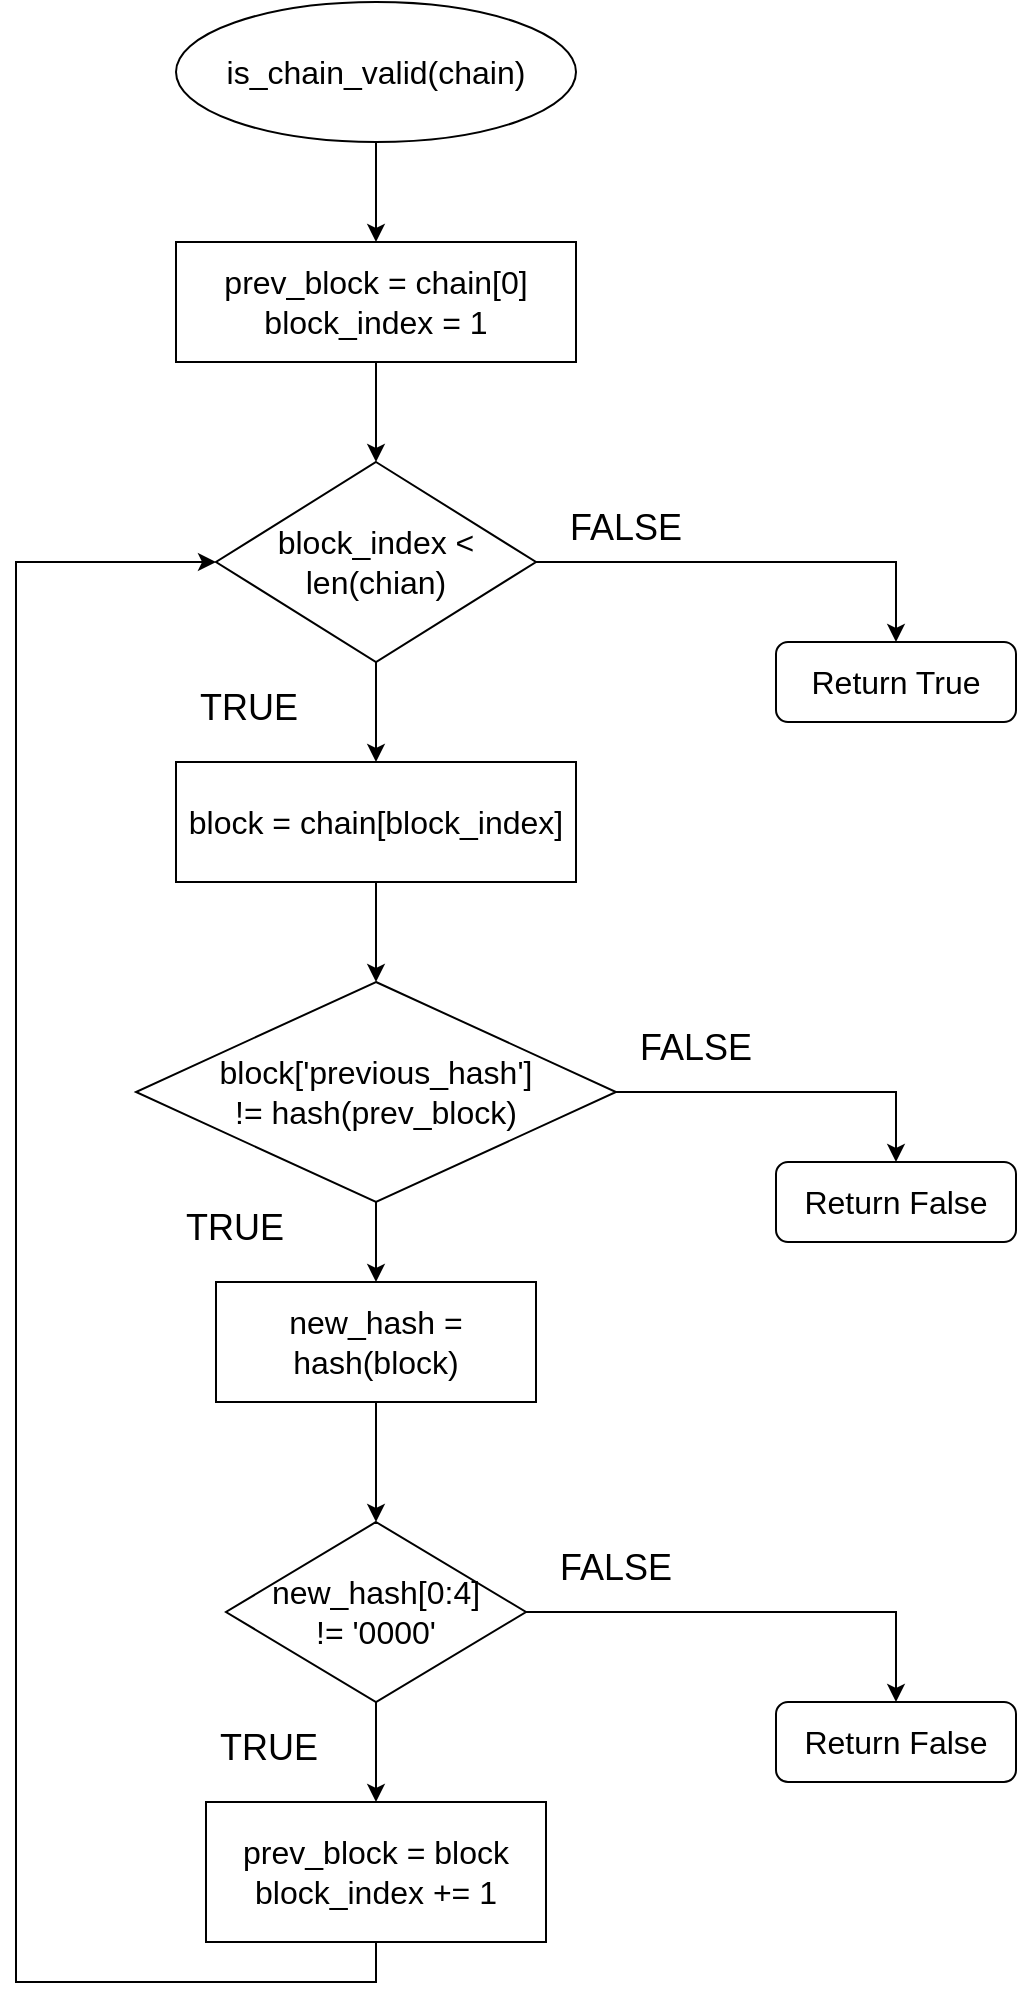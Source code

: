 <mxfile version="12.2.2" type="device" pages="1"><diagram id="9rCZtZiJebkyqqMV9K-w" name="Page-1"><mxGraphModel dx="854" dy="499" grid="1" gridSize="10" guides="1" tooltips="1" connect="1" arrows="1" fold="1" page="1" pageScale="1" pageWidth="827" pageHeight="1169" math="0" shadow="0"><root><mxCell id="0"/><mxCell id="1" parent="0"/><mxCell id="RnKvuiyi3y4ivBOEZRbm-3" style="edgeStyle=orthogonalEdgeStyle;rounded=0;orthogonalLoop=1;jettySize=auto;html=1;exitX=0.5;exitY=1;exitDx=0;exitDy=0;entryX=0.5;entryY=0;entryDx=0;entryDy=0;" edge="1" parent="1" source="RnKvuiyi3y4ivBOEZRbm-1" target="RnKvuiyi3y4ivBOEZRbm-2"><mxGeometry relative="1" as="geometry"/></mxCell><mxCell id="RnKvuiyi3y4ivBOEZRbm-1" value="&lt;font size=&quot;3&quot;&gt;is_chain_valid(chain)&lt;/font&gt;" style="ellipse;whiteSpace=wrap;html=1;" vertex="1" parent="1"><mxGeometry x="340" y="30" width="200" height="70" as="geometry"/></mxCell><mxCell id="RnKvuiyi3y4ivBOEZRbm-5" style="edgeStyle=orthogonalEdgeStyle;rounded=0;orthogonalLoop=1;jettySize=auto;html=1;exitX=0.5;exitY=1;exitDx=0;exitDy=0;entryX=0.5;entryY=0;entryDx=0;entryDy=0;" edge="1" parent="1" source="RnKvuiyi3y4ivBOEZRbm-2" target="RnKvuiyi3y4ivBOEZRbm-4"><mxGeometry relative="1" as="geometry"/></mxCell><mxCell id="RnKvuiyi3y4ivBOEZRbm-2" value="&lt;font size=&quot;3&quot;&gt;prev_block = chain[0]&lt;br&gt;block_index = 1&lt;br&gt;&lt;/font&gt;" style="rounded=0;whiteSpace=wrap;html=1;" vertex="1" parent="1"><mxGeometry x="340" y="150" width="200" height="60" as="geometry"/></mxCell><mxCell id="RnKvuiyi3y4ivBOEZRbm-7" style="edgeStyle=orthogonalEdgeStyle;rounded=0;orthogonalLoop=1;jettySize=auto;html=1;exitX=0.5;exitY=1;exitDx=0;exitDy=0;entryX=0.5;entryY=0;entryDx=0;entryDy=0;" edge="1" parent="1" source="RnKvuiyi3y4ivBOEZRbm-4" target="RnKvuiyi3y4ivBOEZRbm-6"><mxGeometry relative="1" as="geometry"/></mxCell><mxCell id="RnKvuiyi3y4ivBOEZRbm-27" style="edgeStyle=orthogonalEdgeStyle;rounded=0;orthogonalLoop=1;jettySize=auto;html=1;exitX=1;exitY=0.5;exitDx=0;exitDy=0;entryX=0.5;entryY=0;entryDx=0;entryDy=0;" edge="1" parent="1" source="RnKvuiyi3y4ivBOEZRbm-4" target="RnKvuiyi3y4ivBOEZRbm-26"><mxGeometry relative="1" as="geometry"/></mxCell><mxCell id="RnKvuiyi3y4ivBOEZRbm-4" value="&lt;font size=&quot;3&quot;&gt;block_index &amp;lt; len(chian)&lt;/font&gt;" style="rhombus;whiteSpace=wrap;html=1;" vertex="1" parent="1"><mxGeometry x="360" y="260" width="160" height="100" as="geometry"/></mxCell><mxCell id="RnKvuiyi3y4ivBOEZRbm-9" style="edgeStyle=orthogonalEdgeStyle;rounded=0;orthogonalLoop=1;jettySize=auto;html=1;exitX=0.5;exitY=1;exitDx=0;exitDy=0;entryX=0.5;entryY=0;entryDx=0;entryDy=0;" edge="1" parent="1" source="RnKvuiyi3y4ivBOEZRbm-6" target="RnKvuiyi3y4ivBOEZRbm-8"><mxGeometry relative="1" as="geometry"/></mxCell><mxCell id="RnKvuiyi3y4ivBOEZRbm-6" value="&lt;font size=&quot;3&quot;&gt;block = chain[block_index]&lt;/font&gt;" style="rounded=0;whiteSpace=wrap;html=1;" vertex="1" parent="1"><mxGeometry x="340" y="410" width="200" height="60" as="geometry"/></mxCell><mxCell id="RnKvuiyi3y4ivBOEZRbm-11" style="edgeStyle=orthogonalEdgeStyle;rounded=0;orthogonalLoop=1;jettySize=auto;html=1;exitX=0.5;exitY=1;exitDx=0;exitDy=0;entryX=0.5;entryY=0;entryDx=0;entryDy=0;" edge="1" parent="1" source="RnKvuiyi3y4ivBOEZRbm-8" target="RnKvuiyi3y4ivBOEZRbm-10"><mxGeometry relative="1" as="geometry"/></mxCell><mxCell id="RnKvuiyi3y4ivBOEZRbm-24" style="edgeStyle=orthogonalEdgeStyle;rounded=0;orthogonalLoop=1;jettySize=auto;html=1;exitX=1;exitY=0.5;exitDx=0;exitDy=0;entryX=0.5;entryY=0;entryDx=0;entryDy=0;" edge="1" parent="1" source="RnKvuiyi3y4ivBOEZRbm-8" target="RnKvuiyi3y4ivBOEZRbm-23"><mxGeometry relative="1" as="geometry"/></mxCell><mxCell id="RnKvuiyi3y4ivBOEZRbm-8" value="&lt;font size=&quot;3&quot;&gt;block['previous_hash'] &lt;br&gt;!= hash(prev_block)&lt;/font&gt;" style="rhombus;whiteSpace=wrap;html=1;" vertex="1" parent="1"><mxGeometry x="320" y="520" width="240" height="110" as="geometry"/></mxCell><mxCell id="RnKvuiyi3y4ivBOEZRbm-14" style="edgeStyle=orthogonalEdgeStyle;rounded=0;orthogonalLoop=1;jettySize=auto;html=1;exitX=0.5;exitY=1;exitDx=0;exitDy=0;entryX=0.5;entryY=0;entryDx=0;entryDy=0;" edge="1" parent="1" source="RnKvuiyi3y4ivBOEZRbm-10" target="RnKvuiyi3y4ivBOEZRbm-12"><mxGeometry relative="1" as="geometry"/></mxCell><mxCell id="RnKvuiyi3y4ivBOEZRbm-10" value="&lt;font size=&quot;3&quot;&gt;new_hash = hash(block)&lt;/font&gt;" style="rounded=0;whiteSpace=wrap;html=1;" vertex="1" parent="1"><mxGeometry x="360" y="670" width="160" height="60" as="geometry"/></mxCell><mxCell id="RnKvuiyi3y4ivBOEZRbm-16" style="edgeStyle=orthogonalEdgeStyle;rounded=0;orthogonalLoop=1;jettySize=auto;html=1;exitX=0.5;exitY=1;exitDx=0;exitDy=0;entryX=0.5;entryY=0;entryDx=0;entryDy=0;" edge="1" parent="1" source="RnKvuiyi3y4ivBOEZRbm-12" target="RnKvuiyi3y4ivBOEZRbm-15"><mxGeometry relative="1" as="geometry"/></mxCell><mxCell id="RnKvuiyi3y4ivBOEZRbm-19" style="edgeStyle=orthogonalEdgeStyle;rounded=0;orthogonalLoop=1;jettySize=auto;html=1;exitX=1;exitY=0.5;exitDx=0;exitDy=0;entryX=0.5;entryY=0;entryDx=0;entryDy=0;" edge="1" parent="1" source="RnKvuiyi3y4ivBOEZRbm-12" target="RnKvuiyi3y4ivBOEZRbm-18"><mxGeometry relative="1" as="geometry"/></mxCell><mxCell id="RnKvuiyi3y4ivBOEZRbm-12" value="&lt;font size=&quot;3&quot;&gt;new_hash[0:4]&lt;br&gt;!= '0000'&lt;/font&gt;" style="rhombus;whiteSpace=wrap;html=1;" vertex="1" parent="1"><mxGeometry x="365" y="790" width="150" height="90" as="geometry"/></mxCell><mxCell id="RnKvuiyi3y4ivBOEZRbm-30" style="edgeStyle=orthogonalEdgeStyle;rounded=0;orthogonalLoop=1;jettySize=auto;html=1;exitX=0.5;exitY=1;exitDx=0;exitDy=0;entryX=0;entryY=0.5;entryDx=0;entryDy=0;" edge="1" parent="1" source="RnKvuiyi3y4ivBOEZRbm-15" target="RnKvuiyi3y4ivBOEZRbm-4"><mxGeometry relative="1" as="geometry"><Array as="points"><mxPoint x="440" y="1020"/><mxPoint x="260" y="1020"/><mxPoint x="260" y="310"/></Array></mxGeometry></mxCell><mxCell id="RnKvuiyi3y4ivBOEZRbm-15" value="&lt;font size=&quot;3&quot;&gt;prev_block = block&lt;br&gt;block_index += 1&lt;br&gt;&lt;/font&gt;" style="rounded=0;whiteSpace=wrap;html=1;" vertex="1" parent="1"><mxGeometry x="355" y="930" width="170" height="70" as="geometry"/></mxCell><mxCell id="RnKvuiyi3y4ivBOEZRbm-18" value="&lt;font size=&quot;3&quot;&gt;Return False&lt;/font&gt;" style="rounded=1;whiteSpace=wrap;html=1;" vertex="1" parent="1"><mxGeometry x="640" y="880" width="120" height="40" as="geometry"/></mxCell><mxCell id="RnKvuiyi3y4ivBOEZRbm-20" value="&lt;font style=&quot;font-size: 18px&quot;&gt;FALSE&lt;/font&gt;" style="text;html=1;resizable=0;points=[];autosize=1;align=left;verticalAlign=top;spacingTop=-4;" vertex="1" parent="1"><mxGeometry x="530" y="800" width="70" height="20" as="geometry"/></mxCell><mxCell id="RnKvuiyi3y4ivBOEZRbm-21" value="&lt;font style=&quot;font-size: 18px&quot;&gt;TRUE&lt;/font&gt;" style="text;html=1;resizable=0;points=[];autosize=1;align=left;verticalAlign=top;spacingTop=-4;" vertex="1" parent="1"><mxGeometry x="360" y="890" width="60" height="20" as="geometry"/></mxCell><mxCell id="RnKvuiyi3y4ivBOEZRbm-22" value="&lt;font style=&quot;font-size: 18px&quot;&gt;TRUE&lt;/font&gt;" style="text;html=1;resizable=0;points=[];autosize=1;align=left;verticalAlign=top;spacingTop=-4;" vertex="1" parent="1"><mxGeometry x="343" y="630" width="60" height="20" as="geometry"/></mxCell><mxCell id="RnKvuiyi3y4ivBOEZRbm-23" value="&lt;font size=&quot;3&quot;&gt;Return False&lt;/font&gt;" style="rounded=1;whiteSpace=wrap;html=1;" vertex="1" parent="1"><mxGeometry x="640" y="610" width="120" height="40" as="geometry"/></mxCell><mxCell id="RnKvuiyi3y4ivBOEZRbm-25" value="&lt;font style=&quot;font-size: 18px&quot;&gt;FALSE&lt;/font&gt;" style="text;html=1;resizable=0;points=[];autosize=1;align=left;verticalAlign=top;spacingTop=-4;" vertex="1" parent="1"><mxGeometry x="570" y="540" width="70" height="20" as="geometry"/></mxCell><mxCell id="RnKvuiyi3y4ivBOEZRbm-26" value="&lt;font size=&quot;3&quot;&gt;Return True&lt;/font&gt;" style="rounded=1;whiteSpace=wrap;html=1;" vertex="1" parent="1"><mxGeometry x="640" y="350" width="120" height="40" as="geometry"/></mxCell><mxCell id="RnKvuiyi3y4ivBOEZRbm-28" value="&lt;font style=&quot;font-size: 18px&quot;&gt;FALSE&lt;/font&gt;" style="text;html=1;resizable=0;points=[];autosize=1;align=left;verticalAlign=top;spacingTop=-4;" vertex="1" parent="1"><mxGeometry x="535" y="280" width="70" height="20" as="geometry"/></mxCell><mxCell id="RnKvuiyi3y4ivBOEZRbm-29" value="&lt;font style=&quot;font-size: 18px&quot;&gt;TRUE&lt;/font&gt;" style="text;html=1;resizable=0;points=[];autosize=1;align=left;verticalAlign=top;spacingTop=-4;" vertex="1" parent="1"><mxGeometry x="350" y="370" width="60" height="20" as="geometry"/></mxCell></root></mxGraphModel></diagram></mxfile>